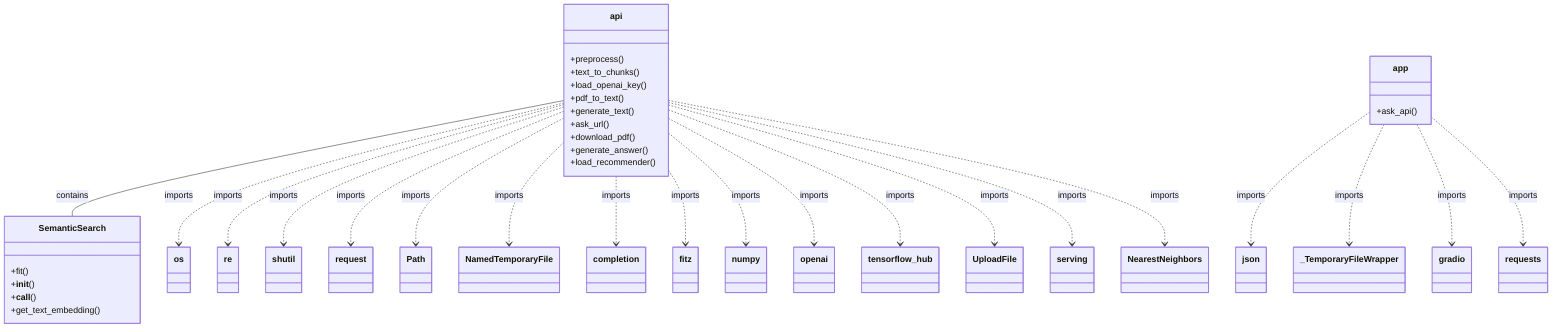 classDiagram
    class SemanticSearch {
        +fit()
        +__init__()
        +__call__()
        +get_text_embedding()
    }
    api -- SemanticSearch : contains
    class api {
        +preprocess()
        +text_to_chunks()
        +load_openai_key()
        +pdf_to_text()
        +generate_text()
        +ask_url()
        +download_pdf()
        +generate_answer()
        +load_recommender()
    }
    api ..> os : imports
    api ..> re : imports
    api ..> shutil : imports
    api ..> request : imports
    api ..> Path : imports
    api ..> NamedTemporaryFile : imports
    api ..> completion : imports
    api ..> fitz : imports
    api ..> numpy : imports
    api ..> openai : imports
    api ..> tensorflow_hub : imports
    api ..> UploadFile : imports
    api ..> serving : imports
    api ..> NearestNeighbors : imports
    class app {
        +ask_api()
    }
    app ..> json : imports
    app ..> _TemporaryFileWrapper : imports
    app ..> gradio : imports
    app ..> requests : imports